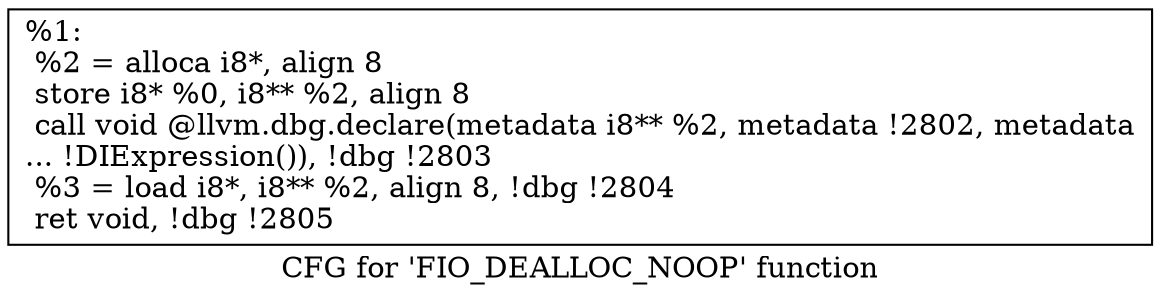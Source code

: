 digraph "CFG for 'FIO_DEALLOC_NOOP' function" {
	label="CFG for 'FIO_DEALLOC_NOOP' function";

	Node0x5568514d4f50 [shape=record,label="{%1:\l  %2 = alloca i8*, align 8\l  store i8* %0, i8** %2, align 8\l  call void @llvm.dbg.declare(metadata i8** %2, metadata !2802, metadata\l... !DIExpression()), !dbg !2803\l  %3 = load i8*, i8** %2, align 8, !dbg !2804\l  ret void, !dbg !2805\l}"];
}
